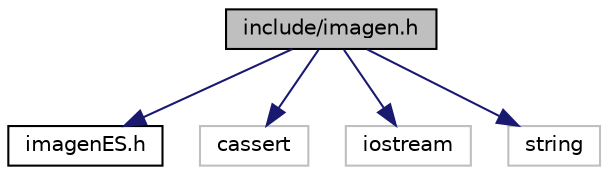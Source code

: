 digraph "include/imagen.h"
{
 // LATEX_PDF_SIZE
  edge [fontname="Helvetica",fontsize="10",labelfontname="Helvetica",labelfontsize="10"];
  node [fontname="Helvetica",fontsize="10",shape=record];
  Node1 [label="include/imagen.h",height=0.2,width=0.4,color="black", fillcolor="grey75", style="filled", fontcolor="black",tooltip="Fichero cabecera para el TDA de imágenes."];
  Node1 -> Node2 [color="midnightblue",fontsize="10",style="solid",fontname="Helvetica"];
  Node2 [label="imagenES.h",height=0.2,width=0.4,color="black", fillcolor="white", style="filled",URL="$imagen_e_s_8h.html",tooltip="Fichero cabecera para la E/S de imágenes."];
  Node1 -> Node3 [color="midnightblue",fontsize="10",style="solid",fontname="Helvetica"];
  Node3 [label="cassert",height=0.2,width=0.4,color="grey75", fillcolor="white", style="filled",tooltip=" "];
  Node1 -> Node4 [color="midnightblue",fontsize="10",style="solid",fontname="Helvetica"];
  Node4 [label="iostream",height=0.2,width=0.4,color="grey75", fillcolor="white", style="filled",tooltip=" "];
  Node1 -> Node5 [color="midnightblue",fontsize="10",style="solid",fontname="Helvetica"];
  Node5 [label="string",height=0.2,width=0.4,color="grey75", fillcolor="white", style="filled",tooltip=" "];
}
